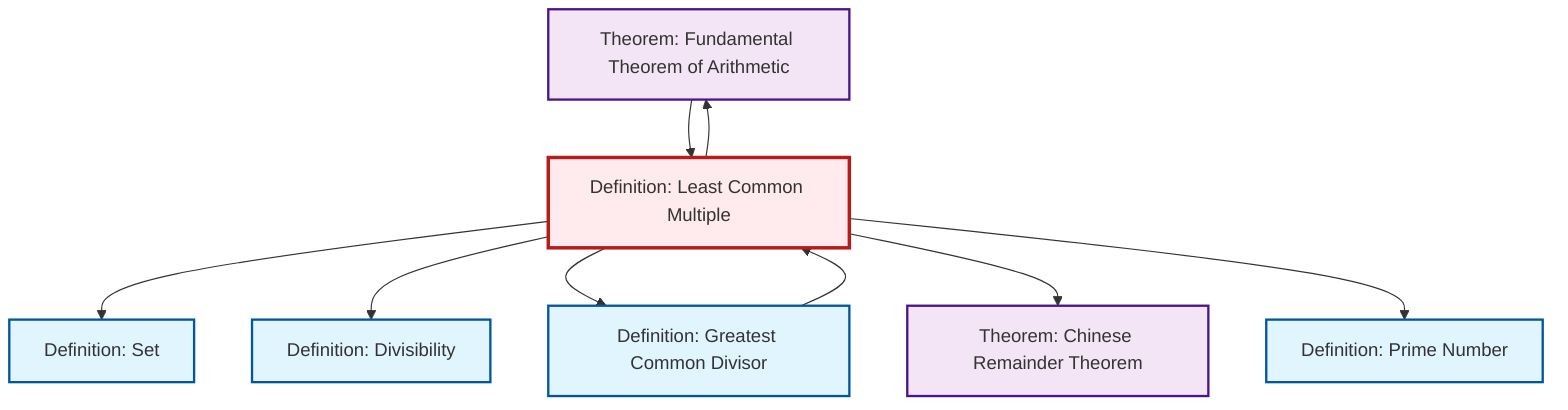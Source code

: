 graph TD
    classDef definition fill:#e1f5fe,stroke:#01579b,stroke-width:2px
    classDef theorem fill:#f3e5f5,stroke:#4a148c,stroke-width:2px
    classDef axiom fill:#fff3e0,stroke:#e65100,stroke-width:2px
    classDef example fill:#e8f5e9,stroke:#1b5e20,stroke-width:2px
    classDef current fill:#ffebee,stroke:#b71c1c,stroke-width:3px
    def-divisibility["Definition: Divisibility"]:::definition
    def-prime["Definition: Prime Number"]:::definition
    thm-chinese-remainder["Theorem: Chinese Remainder Theorem"]:::theorem
    thm-fundamental-arithmetic["Theorem: Fundamental Theorem of Arithmetic"]:::theorem
    def-lcm["Definition: Least Common Multiple"]:::definition
    def-set["Definition: Set"]:::definition
    def-gcd["Definition: Greatest Common Divisor"]:::definition
    def-lcm --> def-set
    def-lcm --> def-divisibility
    def-lcm --> thm-fundamental-arithmetic
    thm-fundamental-arithmetic --> def-lcm
    def-lcm --> def-gcd
    def-gcd --> def-lcm
    def-lcm --> thm-chinese-remainder
    def-lcm --> def-prime
    class def-lcm current